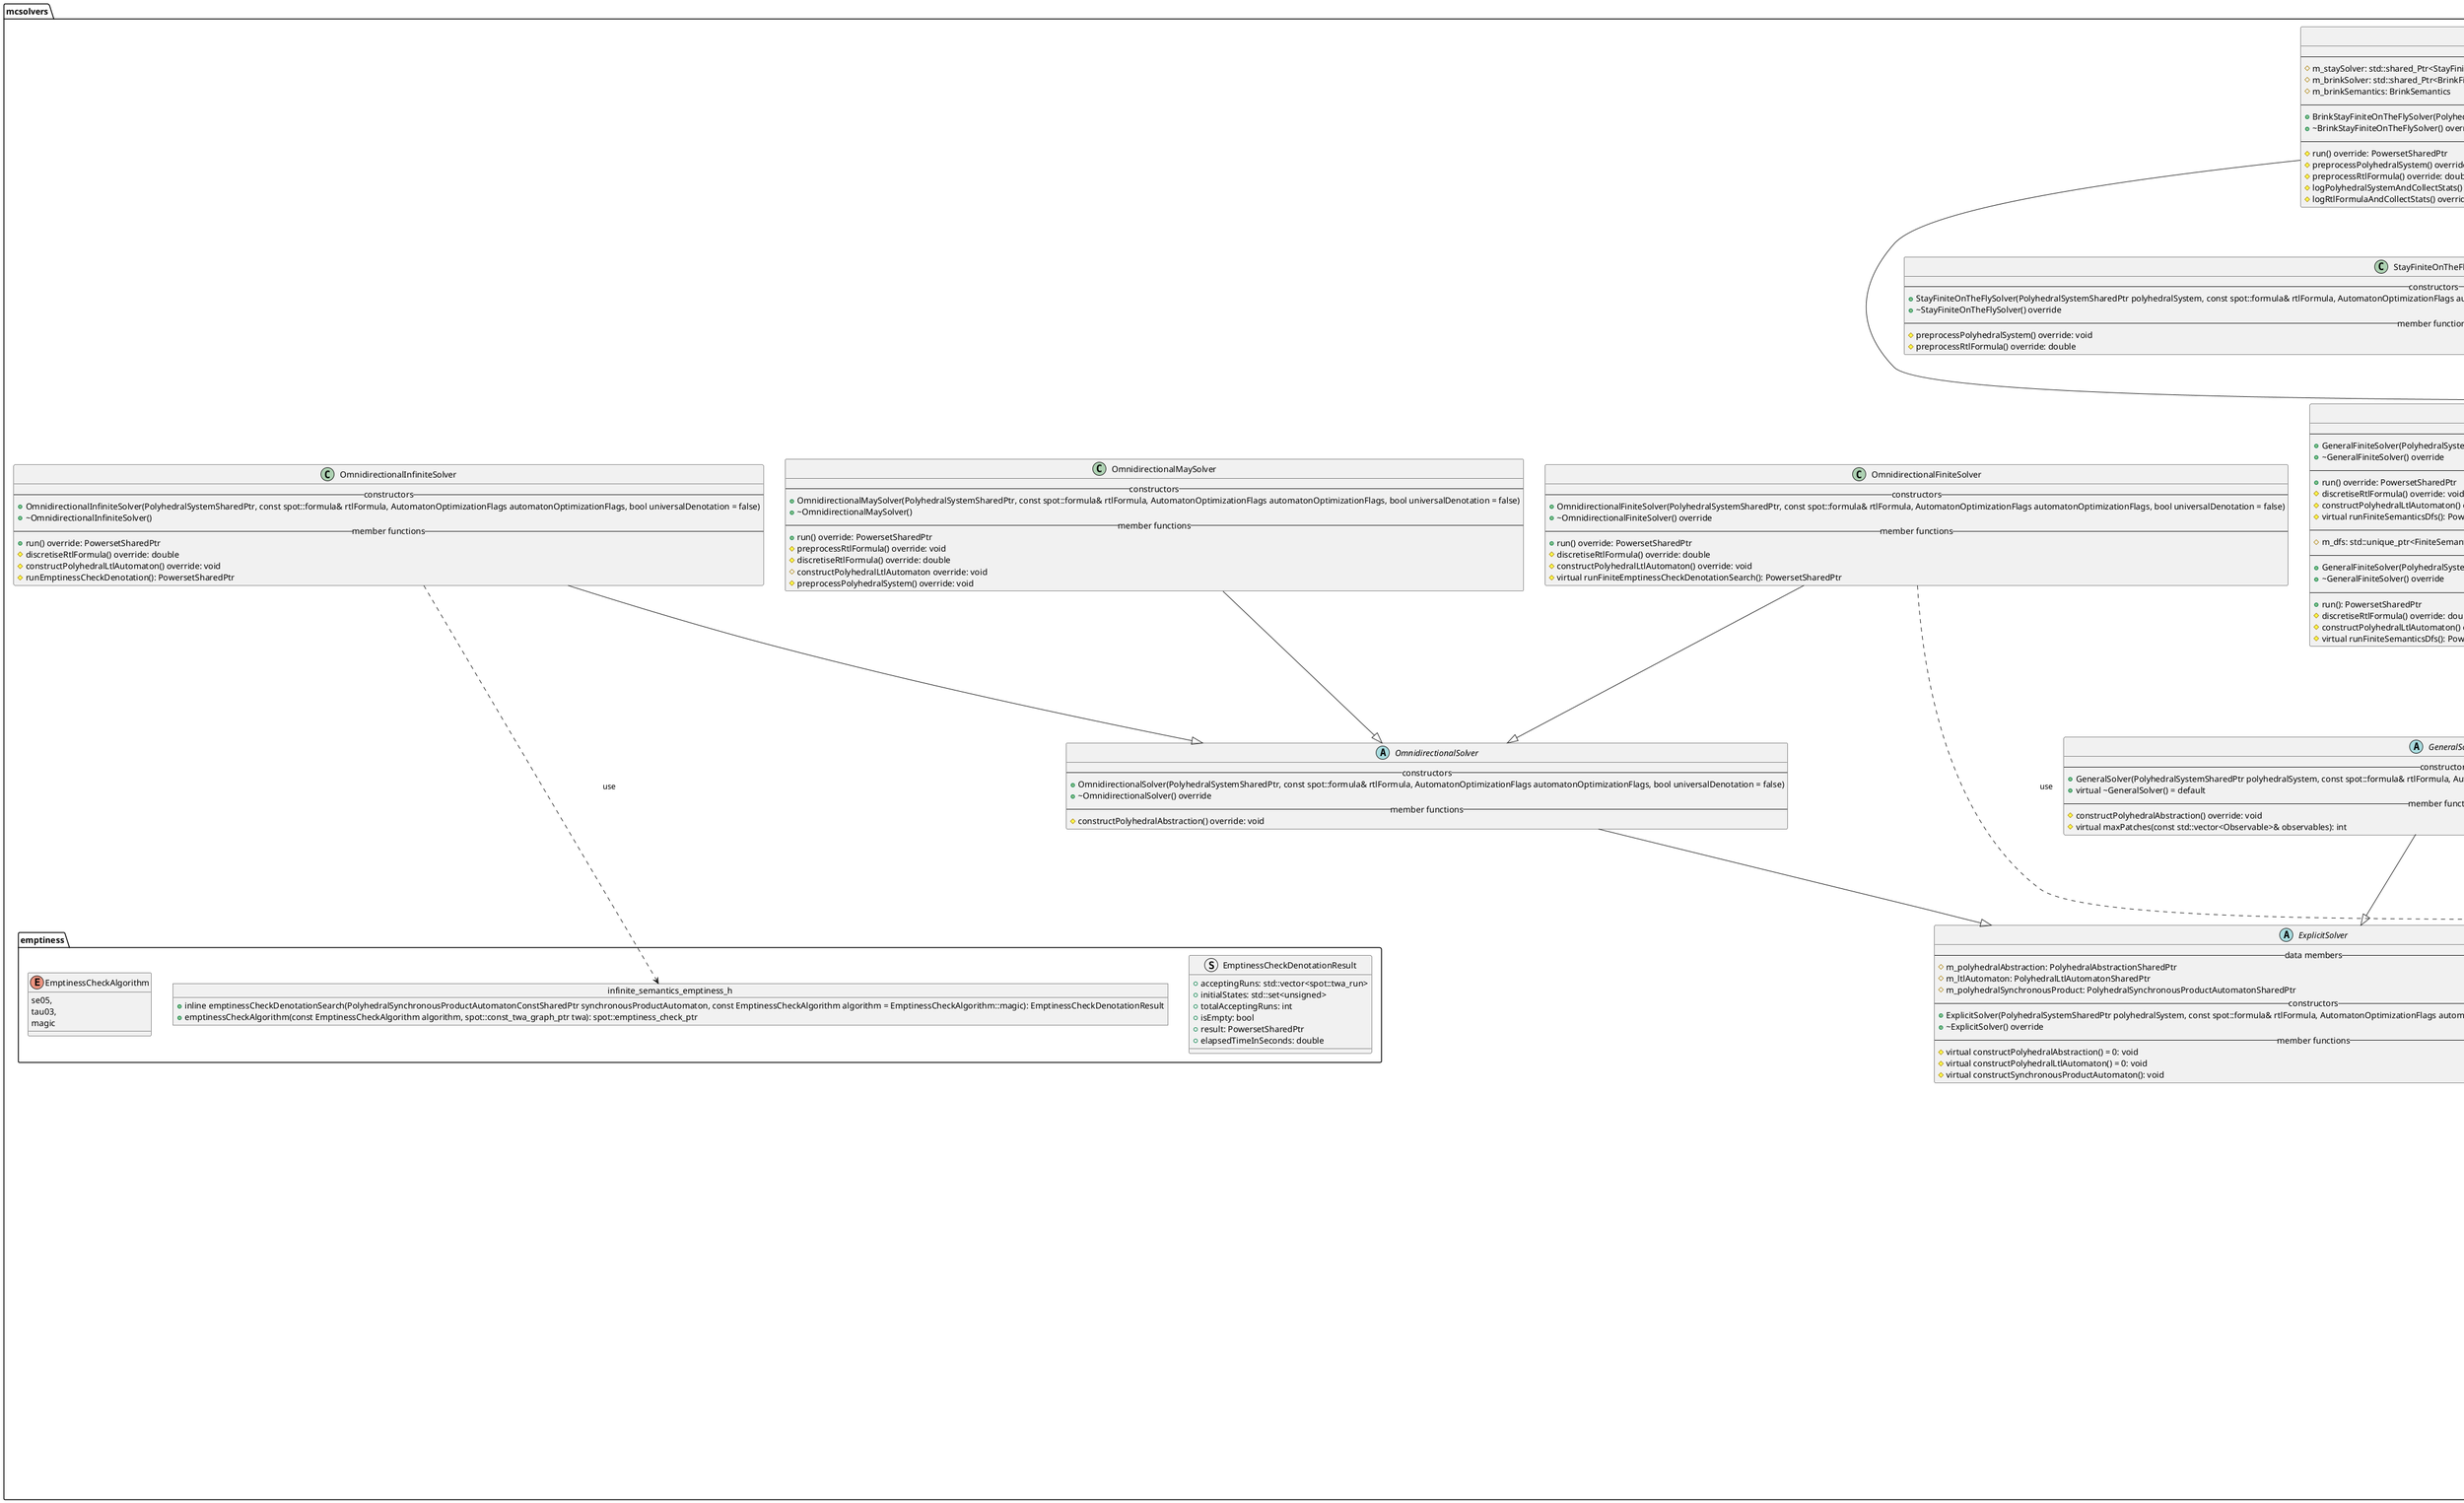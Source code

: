 @startuml
package mcsolvers {
    class DenotOnTheFly {
        --data members--
        -m_iterations: int
        -m_polyhedralSystem: PolyhedralSystemConstSharedPtr
        -m_backwardNfa: const BackwardNFA&
        -m_maxRecursionDepth: int
        --constructors--
        +DenotOnTheFly(const PolyhedralSystemConstSharedPtr polyhedralSystem, const BackwardNFA& backwardNfa)
        --member functions--
        +run(): PowersetUniquePtr
        +totalIterations(): int
        -denot(const int state, const Poly& P, const Poly& X, std::unordered_map<int, Powerset> V): PowersetUniquePtr
        -addDisjunct(std::vector<Powerset>& V, int state, const Poly& P): void
        -getDisjunct(std::vector<Powerset>& V, int state): const Powerset&
        --operators--
        +operator() (): PowersetUniquePtr
    }

    abstract class Solver {
        --type aliases--
        +using SolverUniquePtr = std::unique_ptr<Solver>
        --data members--
        #m_polyhedralSystem: PolyhedralSystemSharedPtr
        #m_rtlFormula: spot::formula
        #m_universalDenotation: bool
        #m_automatonOptimizationFlags: AutomatonOptimizationFlags
        #m_discreteLtlFormula: DiscreteLtlFormula
        #m_solverStats: std::shared_ptr<SolverStats>
        --constructors--
        +Solver(PolyhedralSystemSharedPtr polyhedralSystem, const spot::formula& rtlFormula, AutomatonOptimizationFlags automatonOptimizationFlags, bool universalDenotation = false)
        +virtual ~Solver() = default
        --member functions--
        +virtual run() = 0: PowersetSharedPtr
        +virtual stats(): const SolverStats&
        #virtual preprocessPolyhedralSystem() = 0: void
        #virtual preprocessRtlFormula(): void
        #virtual logPolyhedralSystemAndCollectStats(): void
        #virtual logRtlFormulaAndCollectStats(): void
        #virtual discretiseRtlFormula() = 0: double
        #virtual logAndCollectDiscretisationStats(double discretisationExecutionTimeSeconds): void
        --operators--
        +operator() () : PowersetSharedPtr
    }

    class FiniteOnTheFlySolver {
        --data members--
        #m_backwardNfa: BackwardNFAConstSharedPtr
        #m_finiteOnTheFlySolverStats: std::shared_ptr<FiniteOnTheFlySolverStats>
        #m_denotStats: DenotStats
        #m_concurrent: bool
        #m_discretiseRtlfDirectToLtl: bool
        --constructors--
        +FiniteOnTheFlySolver(PolyhedralSystemSharedPtr polyhedralSystem, spot::formula rtlFormula, AutomatonOptimizationFlags automatonOptimizationFlags, bool universalDenotation = false, bool concurrent = false)
        +~FiniteOnTheFlySolver() override
        --member functions--
        +stats(): const FiniteOnTheFlySolverStats&
        +run() override: PowersetSharedPtr
        #preprocessPolyhedralSystem() override
        #discretiseRtlFormula() override : double
        #constructBackwardFiniteLtlAutomaton()
        #startDenotAlgorithm() : PowersetUniquePtr
        #createDenotAlgorithm() : std::unique_ptr<Denot>
    }

    class StayFiniteOnTheFlySolver {
        --constructors--
        +StayFiniteOnTheFlySolver(PolyhedralSystemSharedPtr polyhedralSystem, const spot::formula& rtlFormula, AutomatonOptimizationFlags automatonOptimizationFlags, bool universalDenotation = false, bool concurrent = false, bool m_discretiseRtlfDirectToLtl = false)
        +~StayFiniteOnTheFlySolver() override
        --member functions--
        #preprocessPolyhedralSystem() override: void
        #preprocessRtlFormula() override: double
    }
    
    class BrinkFiniteOnTheFlySolver {
        --data members--
        #m_brinkSemantics: BrinkSemantics
        --constructors--
        +BrinkFiniteOnTheFlySolver(PolyhedralSystemSharedPtr polyhedralSystem, const spot::formula& rtlFormula, AutomatonOptimizationFlags automatonOptimizationFlags, bool universalDenotation = false, bool concurrent = false, bool m_discretiseRtlfDirectToLtl = false)
        +~BrinkFiniteOnTheFlySolver() override
        --member functions--
        #preprocessPolyhedralSystem() override: void
        #preprocessRtlFormula() override: double
    }

    class BrinkStayFiniteOnTheFlySolver {
        --data members--
        #m_staySolver: std::shared_Ptr<StayFiniteOnTheFlySolver>
        #m_brinkSolver: std::shared_Ptr<BrinkFiniteOnTheFlySolver>
        #m_brinkSemantics: BrinkSemantics
        --constructors--
        +BrinkStayFiniteOnTheFlySolver(PolyhedralSystemSharedPtr polyhedralSystem, const spot::formula& rtlFormula, AutomatonOptimizationFlags automatonOptimizationFlags, bool universalDenotation = false, bool concurrent = false, bool m_discretiseRtlfDirectToLtl = false)
        +~BrinkStayFiniteOnTheFlySolver() override
        --member functions--
        #run() override: PowersetSharedPtr
        #preprocessPolyhedralSystem() override: void
        #preprocessRtlFormula() override: double
        #logPolyhedralSystemAndCollectStats() override: void
        #logRtlFormulaAndCollectStats() override: void
    }

    StayFiniteOnTheFlySolver --|> FiniteOnTheFlySolver
    BrinkFiniteOnTheFlySolver --|> FiniteOnTheFlySolver
    BrinkFiniteOnTheFlySolver --> "1" BrinkSemantics
    BrinkStayFiniteOnTheFlySolver --|> FiniteOnTheFlySolver
    BrinkStayFiniteOnTheFlySolver --> "1" StayFiniteOnTheFlySolver
    BrinkStayFiniteOnTheFlySolver --> "1" BrinkFiniteOnTheFlySolver
    BrinkStayFiniteOnTheFlySolver --> "1" BrinkSemantics

    enum BrinkSemantics {
        may
        must
    }

    abstract ExplicitSolver {
        --data members--
        #m_polyhedralAbstraction: PolyhedralAbstractionSharedPtr
        #m_ltlAutomaton: PolyhedralLtlAutomatonSharedPtr
        #m_polyhedralSynchronousProduct: PolyhedralSynchronousProductAutomatonSharedPtr
        --constructors--
        +ExplicitSolver(PolyhedralSystemSharedPtr polyhedralSystem, const spot::formula& rtlFormula, AutomatonOptimizationFlags automatonOptimizationFlags, bool universalDenotation = false)
        +~ExplicitSolver() override
        --member functions--
        #virtual constructPolyhedralAbstraction() = 0: void
        #virtual constructPolyhedralLtlAutomaton() = 0: void
        #virtual constructSynchronousProductAutomaton(): void
    }

    abstract GeneralSolver {
        --constructors--
        +GeneralSolver(PolyhedralSystemSharedPtr polyhedralSystem, const spot::formula& rtlFormula, AutomatonOptimizationFlags automatonOptimizationFlags, bool universalDenotation = false)
        +virtual ~GeneralSolver() = default
        --member functions--
        #constructPolyhedralAbstraction() override: void
        #virtual maxPatches(const std::vector<Observable>& observables): int
    }

    class GeneralFiniteSolver {
        --constructors--
        +GeneralFiniteSolver(PolyhedralSystemSharedPtr polyhedralSystem, const spot::formula& rtlFormula, AutomatonOptimizationFlags automatonOptimizationFlags, bool universalDenotation = false)
        +~GeneralFiniteSolver() override
        --member functions--
        +run() override: PowersetSharedPtr
        #discretiseRtlFormula() override: void
        #constructPolyhedralLtlAutomaton() override: void
        #virtual runFiniteSemanticsDfs(): PowersetSharedPtr
        --protected data members--
        #m_dfs: std::unique_ptr<FiniteSemanticsEmptiness>
    }

    class FiniteSemanticsEmptiness {
        --data members--
        -m_transposedSynchronousProduct: spot::twa_graph_ptr
        -m_synchronousProduct: PolyhedralSynchronousProductAutomatonConstSharedPtr
        -m_result: PowersetSharedPtr
        --constructors--
        +FiniteSemanticsEmptiness(PolyhedralSynchronousProductAutomatonConstSharedPtr synchronousProduct)
        --member functions--
        +run(): PowersetSharedPtr
        +result(): PowersetSharedPtr
    }

    FiniteOnTheFlySolver ...> FiniteSemanticsEmptiness: use

    class Dfs {
        --data members--
        #m_parent: FiniteSemanticsEmptiness*
        --constructors--
        +Dfs(const spot::const_twa_ptr& a, FiniteSemanticsEmptiness* parent)
        --member functions--
        +process_state(const spot::state* state, const int _, spot::twa_succ_iterator* __) override: void
        #addInitialStateDenotationToResult(unsigned state): void
    }

    Dfs --|> spot::twa_reachable_iterator_depth_first
    FiniteSemanticsEmptiness #--> Dfs

    class GeneralFiniteSolver {
        --constructors--
        +GeneralFiniteSolver(PolyhedralSystemSharedPtr, const spot::formula& rtlFormula, AutomatonOptimizationFlags automatonOptimizationFlags, bool universalDenotation = false)
        +~GeneralFiniteSolver() override
        --member functions--
        +run(): PowersetSharedPtr
        #discretiseRtlFormula() override: double
        #constructPolyhedralLtlAutomaton() override: void
        #virtual runFiniteSemanticsDfs(): PowersetSharedPtr
    }

    GeneralFiniteSolver --|> GeneralSolver
    GeneralFiniteSolver ...> FiniteSemanticsEmptiness: use
    GeneralSolver --|> ExplicitSolver
    ExplicitSolver --|> Solver
    FiniteOnTheFlySolver --|> Solver
    FiniteOnTheFlySolver ..> DenotOnTheFly


    abstract OmnidirectionalSolver {
        --constructors--
        +OmnidirectionalSolver(PolyhedralSystemSharedPtr, const spot::formula& rtlFormula, AutomatonOptimizationFlags automatonOptimizationFlags, bool universalDenotation = false)
        +~OmnidirectionalSolver() override
        --member functions--
        #constructPolyhedralAbstraction() override: void
    }

    class OmnidirectionalFiniteSolver {
        --constructors--
        +OmnidirectionalFiniteSolver(PolyhedralSystemSharedPtr, const spot::formula& rtlFormula, AutomatonOptimizationFlags automatonOptimizationFlags, bool universalDenotation = false)
        +~OmnidirectionalFiniteSolver() override
        --member functions--
        +run() override: PowersetSharedPtr
        #discretiseRtlFormula() override: double
        #constructPolyhedralLtlAutomaton() override: void
        #virtual runFiniteEmptinessCheckDenotationSearch(): PowersetSharedPtr
    }

    class OmnidirectionalInfiniteSolver {
        --constructors--
        +OmnidirectionalInfiniteSolver(PolyhedralSystemSharedPtr, const spot::formula& rtlFormula, AutomatonOptimizationFlags automatonOptimizationFlags, bool universalDenotation = false)
        +~OmnidirectionalInfiniteSolver()
        --member functions--
        +run() override: PowersetSharedPtr
        #discretiseRtlFormula() override: double
        #constructPolyhedralLtlAutomaton() override: void
        #runEmptinessCheckDenotation(): PowersetSharedPtr
    }

    package emptiness {
        struct EmptinessCheckDenotationResult
        {
            +acceptingRuns: std::vector<spot::twa_run>
            +initialStates: std::set<unsigned>
            +totalAcceptingRuns: int
            +isEmpty: bool
            +result: PowersetSharedPtr
            +elapsedTimeInSeconds: double
        }

        object infinite_semantics_emptiness_h {
            +inline emptinessCheckDenotationSearch(PolyhedralSynchronousProductAutomatonConstSharedPtr synchronousProductAutomaton, const EmptinessCheckAlgorithm algorithm = EmptinessCheckAlgorithm::magic): EmptinessCheckDenotationResult
            +emptinessCheckAlgorithm(const EmptinessCheckAlgorithm algorithm, spot::const_twa_graph_ptr twa): spot::emptiness_check_ptr
        }

        enum EmptinessCheckAlgorithm
        {
            se05,
            tau03,
            magic
        }
    }


    OmnidirectionalInfiniteSolver ...> infinite_semantics_emptiness_h: use

    class OmnidirectionalMaySolver {
        --constructors--
        +OmnidirectionalMaySolver(PolyhedralSystemSharedPtr, const spot::formula& rtlFormula, AutomatonOptimizationFlags automatonOptimizationFlags, bool universalDenotation = false)
        +~OmnidirectionalMaySolver()
        --member functions--
        +run() override: PowersetSharedPtr
        #preprocessRtlFormula() override: void
        #discretiseRtlFormula() override: double
        #constructPolyhedralLtlAutomaton override: void
        #preprocessPolyhedralSystem() override: void
    }

    OmnidirectionalMaySolver --|> OmnidirectionalSolver
    OmnidirectionalSolver --|> ExplicitSolver
    OmnidirectionalFiniteSolver --|> OmnidirectionalSolver
    OmnidirectionalFiniteSolver ...> FiniteSemanticsEmptiness: use
    OmnidirectionalInfiniteSolver --|> OmnidirectionalSolver
}
@enduml